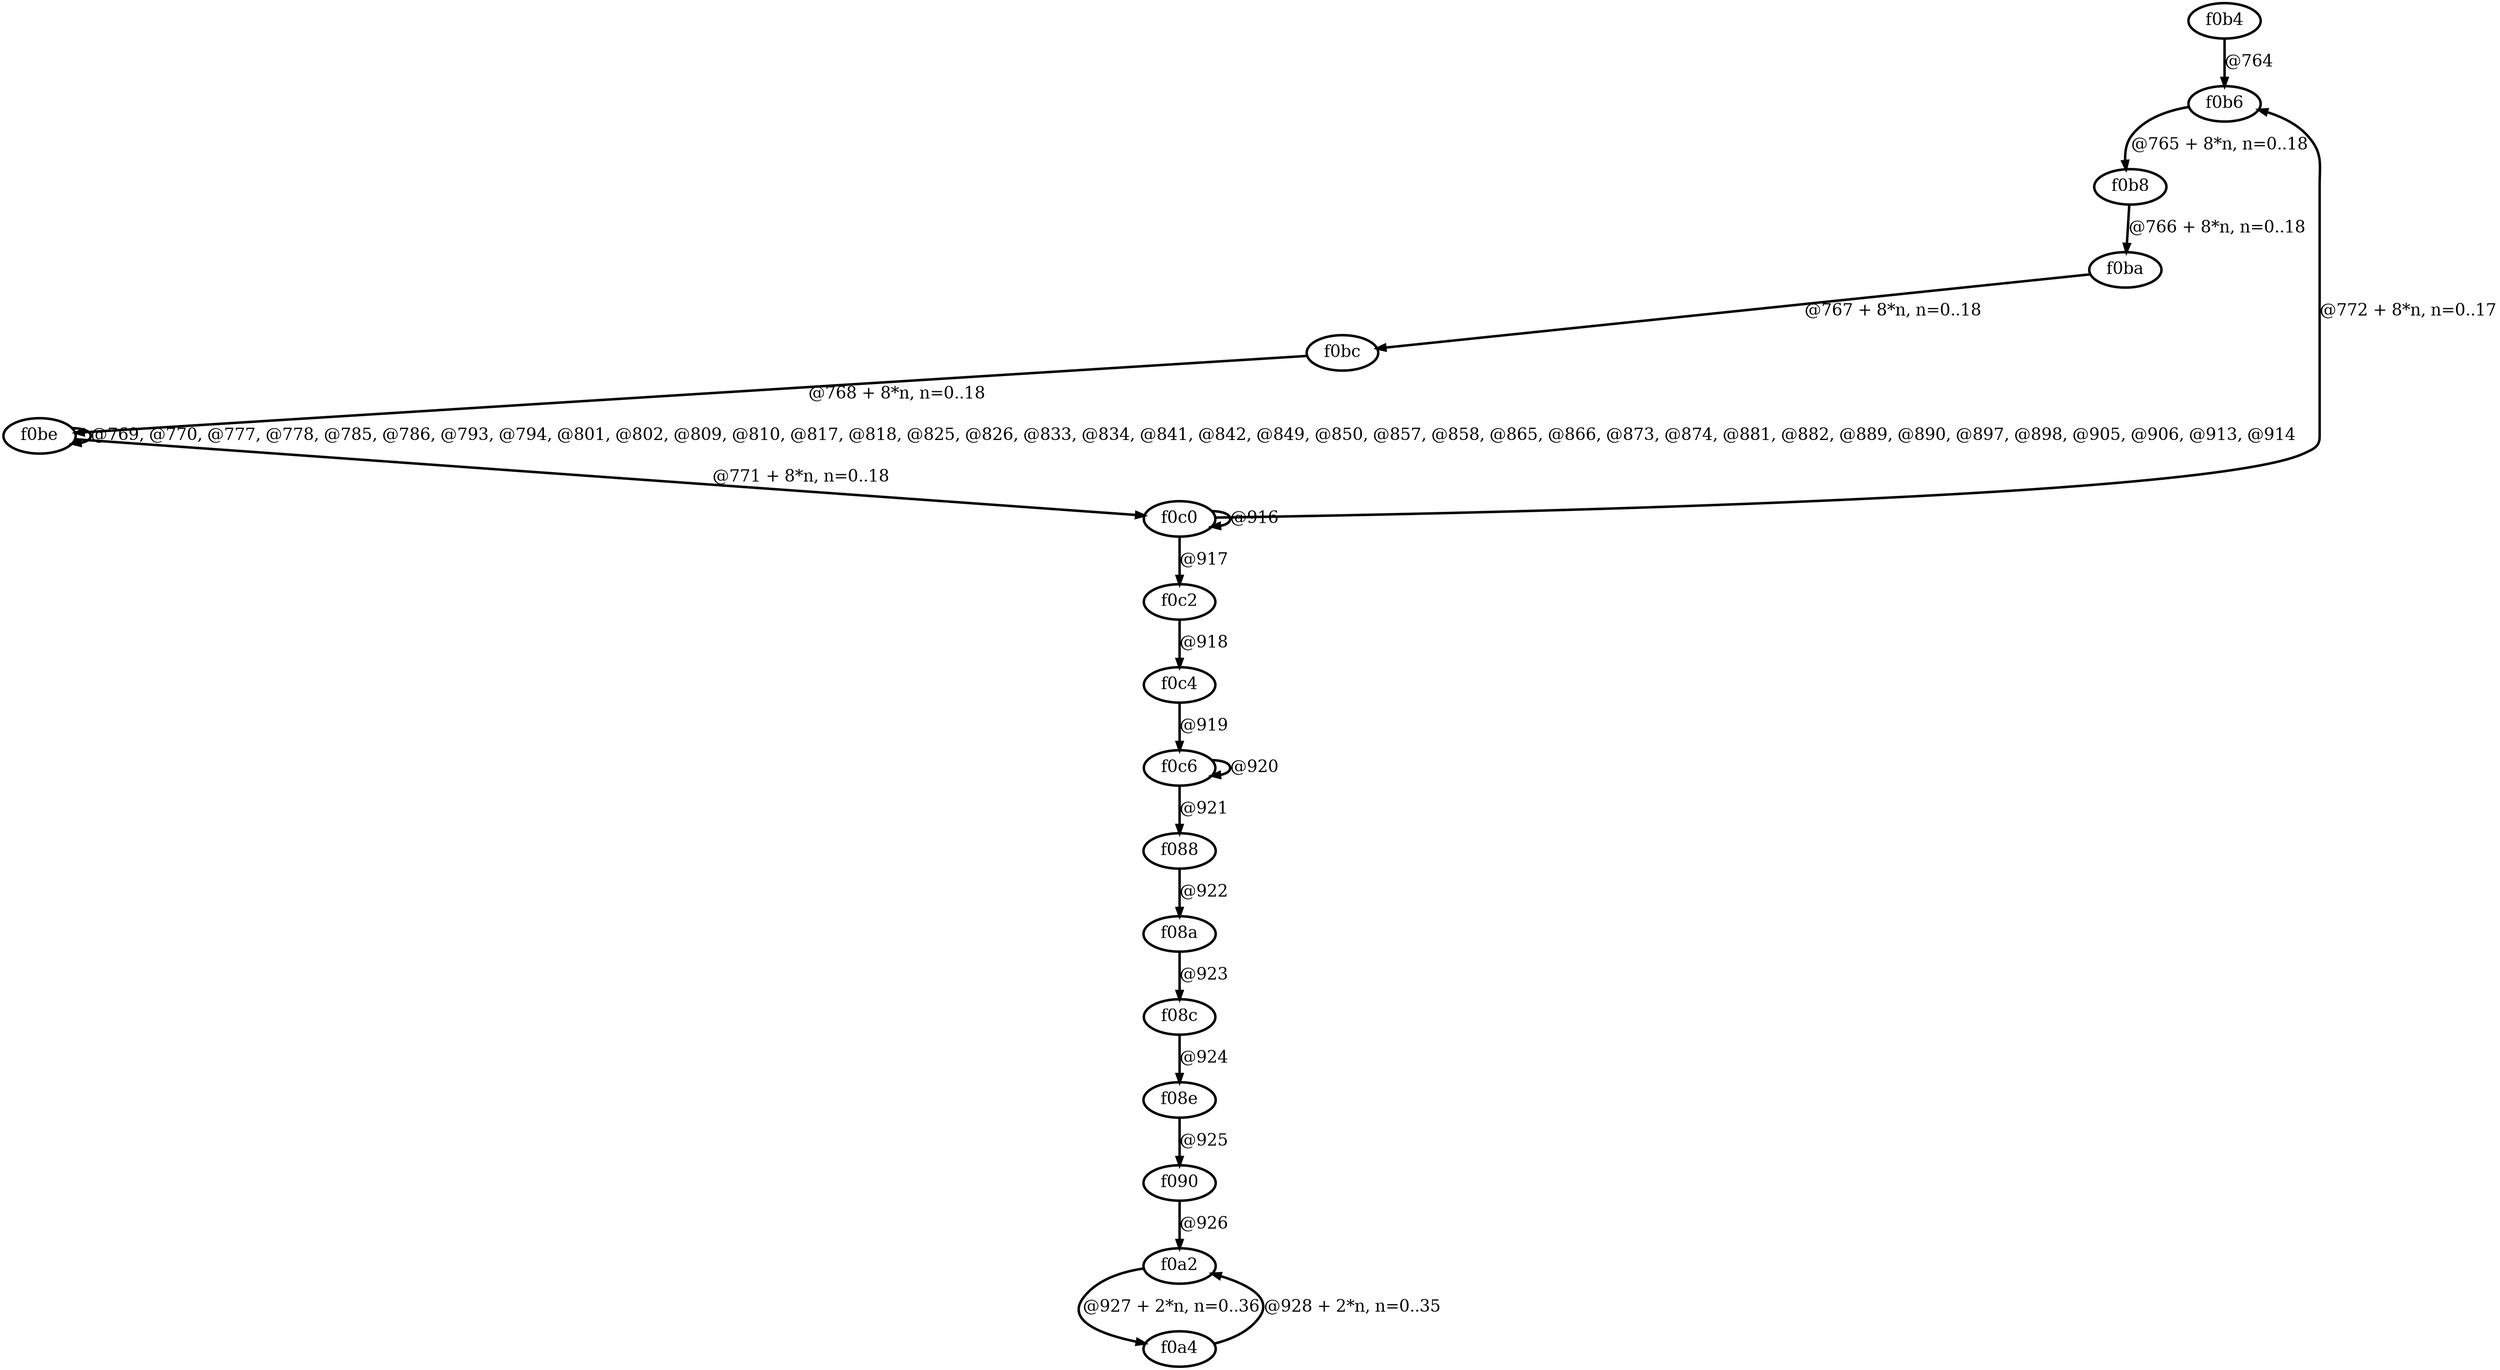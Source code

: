 digraph G {
        node [style=rounded, penwidth=3, fontsize=20, shape=oval];
        "f0b4" -> "f0b6" [label="@764", color=black,arrowsize=1,style=bold,penwidth=3,fontsize=20];
"f0b6" -> "f0b8" [label="@765 + 8*n, n=0..18", color=black,arrowsize=1,style=bold,penwidth=3,fontsize=20];
"f0b8" -> "f0ba" [label="@766 + 8*n, n=0..18", color=black,arrowsize=1,style=bold,penwidth=3,fontsize=20];
"f0ba" -> "f0bc" [label="@767 + 8*n, n=0..18", color=black,arrowsize=1,style=bold,penwidth=3,fontsize=20];
"f0bc" -> "f0be" [label="@768 + 8*n, n=0..18", color=black,arrowsize=1,style=bold,penwidth=3,fontsize=20];
"f0be" -> "f0be" [label="@769, @770, @777, @778, @785, @786, @793, @794, @801, @802, @809, @810, @817, @818, @825, @826, @833, @834, @841, @842, @849, @850, @857, @858, @865, @866, @873, @874, @881, @882, @889, @890, @897, @898, @905, @906, @913, @914", color=black,arrowsize=1,style=bold,penwidth=3,fontsize=20];
"f0be" -> "f0c0" [label="@771 + 8*n, n=0..18", color=black,arrowsize=1,style=bold,penwidth=3,fontsize=20];
"f0c0" -> "f0b6" [label="@772 + 8*n, n=0..17", color=black,arrowsize=1,style=bold,penwidth=3,fontsize=20];
"f0c0" -> "f0c0" [label="@916", color=black,arrowsize=1,style=bold,penwidth=3,fontsize=20];
"f0c0" -> "f0c2" [label="@917", color=black,arrowsize=1,style=bold,penwidth=3,fontsize=20];
"f0c2" -> "f0c4" [label="@918", color=black,arrowsize=1,style=bold,penwidth=3,fontsize=20];
"f0c4" -> "f0c6" [label="@919", color=black,arrowsize=1,style=bold,penwidth=3,fontsize=20];
"f0c6" -> "f0c6" [label="@920", color=black,arrowsize=1,style=bold,penwidth=3,fontsize=20];
"f0c6" -> "f088" [label="@921", color=black,arrowsize=1,style=bold,penwidth=3,fontsize=20];
"f088" -> "f08a" [label="@922", color=black,arrowsize=1,style=bold,penwidth=3,fontsize=20];
"f08a" -> "f08c" [label="@923", color=black,arrowsize=1,style=bold,penwidth=3,fontsize=20];
"f08c" -> "f08e" [label="@924", color=black,arrowsize=1,style=bold,penwidth=3,fontsize=20];
"f08e" -> "f090" [label="@925", color=black,arrowsize=1,style=bold,penwidth=3,fontsize=20];
"f090" -> "f0a2" [label="@926", color=black,arrowsize=1,style=bold,penwidth=3,fontsize=20];
"f0a2" -> "f0a4" [label="@927 + 2*n, n=0..36", color=black,arrowsize=1,style=bold,penwidth=3,fontsize=20];
"f0a4" -> "f0a2" [label="@928 + 2*n, n=0..35", color=black,arrowsize=1,style=bold,penwidth=3,fontsize=20];
}
